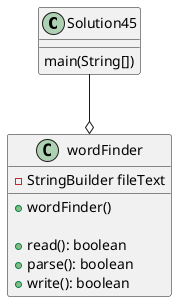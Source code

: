 @startuml
class Solution45{
    main(String[])
    'wordFinder app = new wordFinder()
    'app.read()
    'app.parse()
    'app.write()
}

class wordFinder{
    'attributes
    - StringBuilder fileText

    'methods
    + wordFinder()

    + read(): boolean
    + parse(): boolean
    + write(): boolean
}

Solution45 --o wordFinder
@enduml